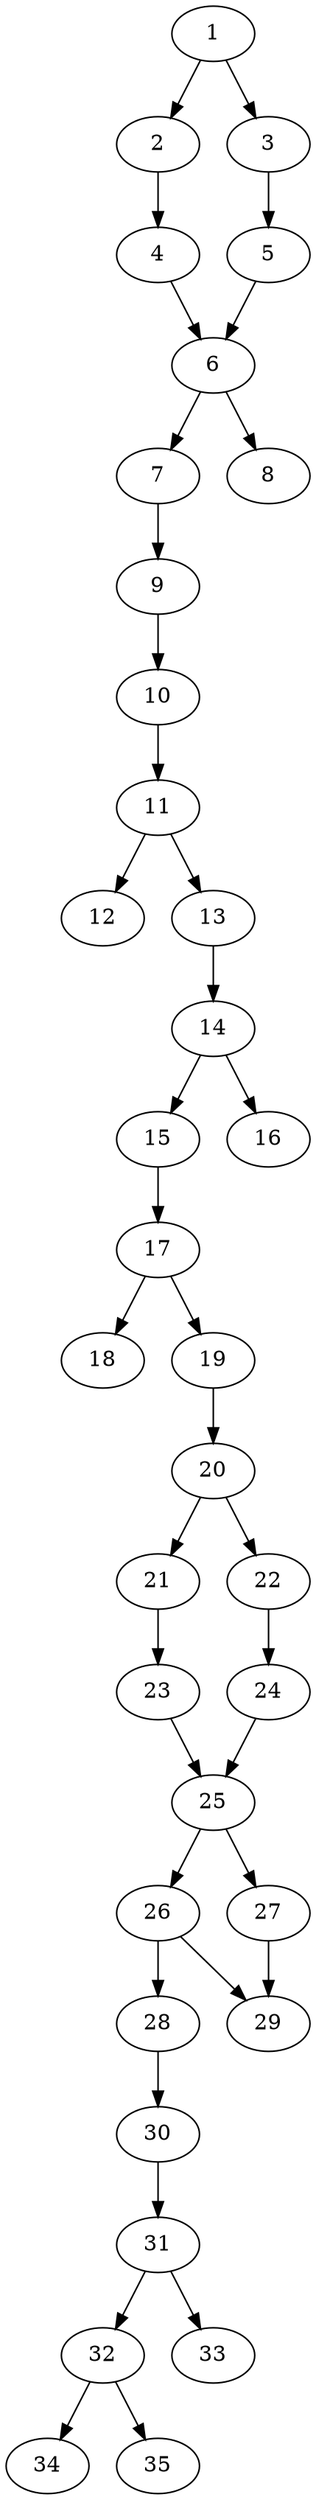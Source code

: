 // DAG automatically generated by daggen at Thu Oct  3 14:05:37 2019
// ./daggen --dot -n 35 --ccr 0.4 --fat 0.3 --regular 0.7 --density 0.6 --mindata 5242880 --maxdata 52428800 
digraph G {
  1 [size="63111680", alpha="0.15", expect_size="25244672"] 
  1 -> 2 [size ="25244672"]
  1 -> 3 [size ="25244672"]
  2 [size="73292800", alpha="0.07", expect_size="29317120"] 
  2 -> 4 [size ="29317120"]
  3 [size="90316800", alpha="0.15", expect_size="36126720"] 
  3 -> 5 [size ="36126720"]
  4 [size="32460800", alpha="0.01", expect_size="12984320"] 
  4 -> 6 [size ="12984320"]
  5 [size="124938240", alpha="0.01", expect_size="49975296"] 
  5 -> 6 [size ="49975296"]
  6 [size="48476160", alpha="0.09", expect_size="19390464"] 
  6 -> 7 [size ="19390464"]
  6 -> 8 [size ="19390464"]
  7 [size="25702400", alpha="0.05", expect_size="10280960"] 
  7 -> 9 [size ="10280960"]
  8 [size="33492480", alpha="0.18", expect_size="13396992"] 
  9 [size="81692160", alpha="0.14", expect_size="32676864"] 
  9 -> 10 [size ="32676864"]
  10 [size="19420160", alpha="0.05", expect_size="7768064"] 
  10 -> 11 [size ="7768064"]
  11 [size="15216640", alpha="0.06", expect_size="6086656"] 
  11 -> 12 [size ="6086656"]
  11 -> 13 [size ="6086656"]
  12 [size="100858880", alpha="0.09", expect_size="40343552"] 
  13 [size="23029760", alpha="0.14", expect_size="9211904"] 
  13 -> 14 [size ="9211904"]
  14 [size="110522880", alpha="0.18", expect_size="44209152"] 
  14 -> 15 [size ="44209152"]
  14 -> 16 [size ="44209152"]
  15 [size="115379200", alpha="0.02", expect_size="46151680"] 
  15 -> 17 [size ="46151680"]
  16 [size="122900480", alpha="0.04", expect_size="49160192"] 
  17 [size="59688960", alpha="0.14", expect_size="23875584"] 
  17 -> 18 [size ="23875584"]
  17 -> 19 [size ="23875584"]
  18 [size="88650240", alpha="0.18", expect_size="35460096"] 
  19 [size="79475200", alpha="0.19", expect_size="31790080"] 
  19 -> 20 [size ="31790080"]
  20 [size="46425600", alpha="0.06", expect_size="18570240"] 
  20 -> 21 [size ="18570240"]
  20 -> 22 [size ="18570240"]
  21 [size="77703680", alpha="0.00", expect_size="31081472"] 
  21 -> 23 [size ="31081472"]
  22 [size="114816000", alpha="0.05", expect_size="45926400"] 
  22 -> 24 [size ="45926400"]
  23 [size="47774720", alpha="0.03", expect_size="19109888"] 
  23 -> 25 [size ="19109888"]
  24 [size="129876480", alpha="0.05", expect_size="51950592"] 
  24 -> 25 [size ="51950592"]
  25 [size="116408320", alpha="0.05", expect_size="46563328"] 
  25 -> 26 [size ="46563328"]
  25 -> 27 [size ="46563328"]
  26 [size="128509440", alpha="0.11", expect_size="51403776"] 
  26 -> 28 [size ="51403776"]
  26 -> 29 [size ="51403776"]
  27 [size="35036160", alpha="0.20", expect_size="14014464"] 
  27 -> 29 [size ="14014464"]
  28 [size="117803520", alpha="0.12", expect_size="47121408"] 
  28 -> 30 [size ="47121408"]
  29 [size="108433920", alpha="0.15", expect_size="43373568"] 
  30 [size="103882240", alpha="0.20", expect_size="41552896"] 
  30 -> 31 [size ="41552896"]
  31 [size="18472960", alpha="0.05", expect_size="7389184"] 
  31 -> 32 [size ="7389184"]
  31 -> 33 [size ="7389184"]
  32 [size="20175360", alpha="0.05", expect_size="8070144"] 
  32 -> 34 [size ="8070144"]
  32 -> 35 [size ="8070144"]
  33 [size="51210240", alpha="0.06", expect_size="20484096"] 
  34 [size="70824960", alpha="0.04", expect_size="28329984"] 
  35 [size="98375680", alpha="0.19", expect_size="39350272"] 
}
